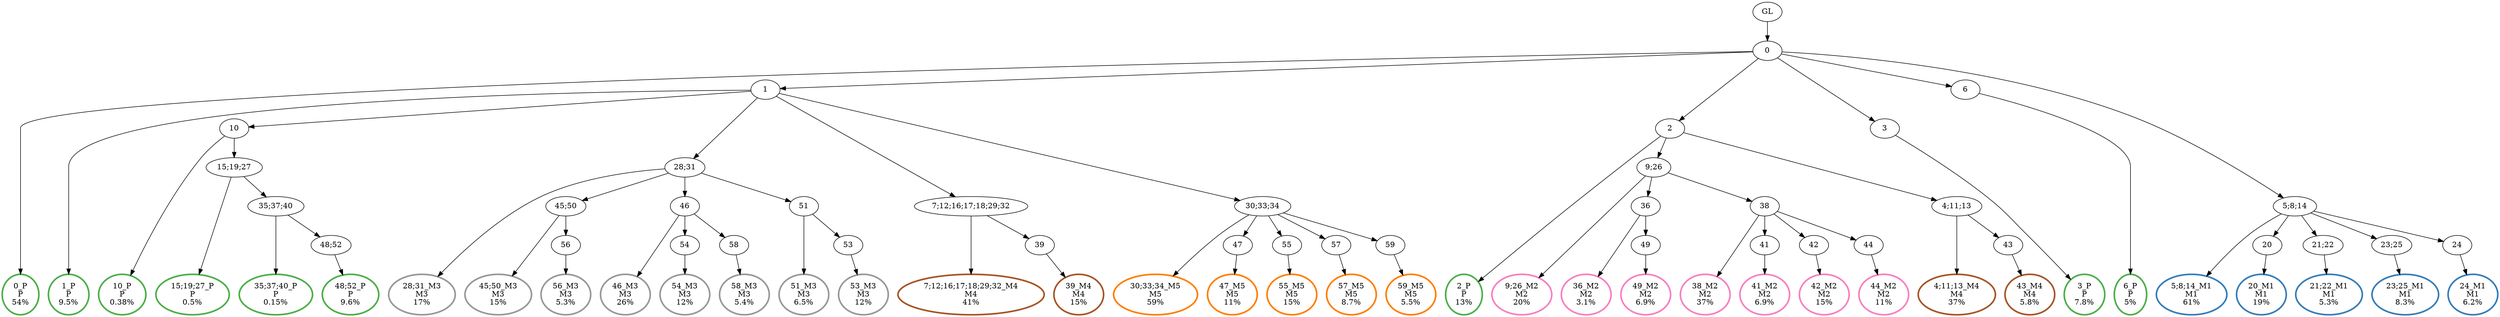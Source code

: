 digraph T {
	{
		rank=same
		74 [penwidth=3,colorscheme=set19,color=3,label="0_P\nP\n54%"]
		72 [penwidth=3,colorscheme=set19,color=3,label="1_P\nP\n9.5%"]
		70 [penwidth=3,colorscheme=set19,color=3,label="10_P\nP\n0.38%"]
		68 [penwidth=3,colorscheme=set19,color=3,label="15;19;27_P\nP\n0.5%"]
		66 [penwidth=3,colorscheme=set19,color=3,label="35;37;40_P\nP\n0.15%"]
		64 [penwidth=3,colorscheme=set19,color=3,label="48;52_P\nP\n9.6%"]
		62 [penwidth=3,colorscheme=set19,color=3,label="2_P\nP\n13%"]
		60 [penwidth=3,colorscheme=set19,color=3,label="3_P\nP\n7.8%"]
		58 [penwidth=3,colorscheme=set19,color=3,label="6_P\nP\n5%"]
		56 [penwidth=3,colorscheme=set19,color=2,label="5;8;14_M1\nM1\n61%"]
		54 [penwidth=3,colorscheme=set19,color=2,label="20_M1\nM1\n19%"]
		52 [penwidth=3,colorscheme=set19,color=2,label="21;22_M1\nM1\n5.3%"]
		50 [penwidth=3,colorscheme=set19,color=2,label="23;25_M1\nM1\n8.3%"]
		48 [penwidth=3,colorscheme=set19,color=2,label="24_M1\nM1\n6.2%"]
		46 [penwidth=3,colorscheme=set19,color=8,label="9;26_M2\nM2\n20%"]
		44 [penwidth=3,colorscheme=set19,color=8,label="36_M2\nM2\n3.1%"]
		42 [penwidth=3,colorscheme=set19,color=8,label="49_M2\nM2\n6.9%"]
		40 [penwidth=3,colorscheme=set19,color=8,label="38_M2\nM2\n37%"]
		38 [penwidth=3,colorscheme=set19,color=8,label="41_M2\nM2\n6.9%"]
		36 [penwidth=3,colorscheme=set19,color=8,label="42_M2\nM2\n15%"]
		34 [penwidth=3,colorscheme=set19,color=8,label="44_M2\nM2\n11%"]
		32 [penwidth=3,colorscheme=set19,color=9,label="28;31_M3\nM3\n17%"]
		30 [penwidth=3,colorscheme=set19,color=9,label="45;50_M3\nM3\n15%"]
		28 [penwidth=3,colorscheme=set19,color=9,label="56_M3\nM3\n5.3%"]
		26 [penwidth=3,colorscheme=set19,color=9,label="46_M3\nM3\n26%"]
		24 [penwidth=3,colorscheme=set19,color=9,label="54_M3\nM3\n12%"]
		22 [penwidth=3,colorscheme=set19,color=9,label="58_M3\nM3\n5.4%"]
		20 [penwidth=3,colorscheme=set19,color=9,label="51_M3\nM3\n6.5%"]
		18 [penwidth=3,colorscheme=set19,color=9,label="53_M3\nM3\n12%"]
		16 [penwidth=3,colorscheme=set19,color=7,label="7;12;16;17;18;29;32_M4\nM4\n41%"]
		14 [penwidth=3,colorscheme=set19,color=7,label="39_M4\nM4\n15%"]
		12 [penwidth=3,colorscheme=set19,color=7,label="4;11;13_M4\nM4\n37%"]
		10 [penwidth=3,colorscheme=set19,color=7,label="43_M4\nM4\n5.8%"]
		8 [penwidth=3,colorscheme=set19,color=5,label="30;33;34_M5\nM5\n59%"]
		6 [penwidth=3,colorscheme=set19,color=5,label="47_M5\nM5\n11%"]
		4 [penwidth=3,colorscheme=set19,color=5,label="55_M5\nM5\n15%"]
		2 [penwidth=3,colorscheme=set19,color=5,label="57_M5\nM5\n8.7%"]
		0 [penwidth=3,colorscheme=set19,color=5,label="59_M5\nM5\n5.5%"]
	}
	76 [label="GL"]
	75 [label="0"]
	73 [label="1"]
	71 [label="10"]
	69 [label="15;19;27"]
	67 [label="35;37;40"]
	65 [label="48;52"]
	63 [label="2"]
	61 [label="3"]
	59 [label="6"]
	57 [label="5;8;14"]
	55 [label="20"]
	53 [label="21;22"]
	51 [label="23;25"]
	49 [label="24"]
	47 [label="9;26"]
	45 [label="36"]
	43 [label="49"]
	41 [label="38"]
	39 [label="41"]
	37 [label="42"]
	35 [label="44"]
	33 [label="28;31"]
	31 [label="45;50"]
	29 [label="56"]
	27 [label="46"]
	25 [label="54"]
	23 [label="58"]
	21 [label="51"]
	19 [label="53"]
	17 [label="7;12;16;17;18;29;32"]
	15 [label="39"]
	13 [label="4;11;13"]
	11 [label="43"]
	9 [label="30;33;34"]
	7 [label="47"]
	5 [label="55"]
	3 [label="57"]
	1 [label="59"]
	76 -> 75
	75 -> 74
	75 -> 73
	75 -> 63
	75 -> 61
	75 -> 59
	75 -> 57
	73 -> 72
	73 -> 71
	73 -> 33
	73 -> 17
	73 -> 9
	71 -> 70
	71 -> 69
	69 -> 68
	69 -> 67
	67 -> 66
	67 -> 65
	65 -> 64
	63 -> 62
	63 -> 47
	63 -> 13
	61 -> 60
	59 -> 58
	57 -> 56
	57 -> 55
	57 -> 53
	57 -> 51
	57 -> 49
	55 -> 54
	53 -> 52
	51 -> 50
	49 -> 48
	47 -> 46
	47 -> 45
	47 -> 41
	45 -> 44
	45 -> 43
	43 -> 42
	41 -> 40
	41 -> 39
	41 -> 37
	41 -> 35
	39 -> 38
	37 -> 36
	35 -> 34
	33 -> 32
	33 -> 31
	33 -> 27
	33 -> 21
	31 -> 30
	31 -> 29
	29 -> 28
	27 -> 26
	27 -> 25
	27 -> 23
	25 -> 24
	23 -> 22
	21 -> 20
	21 -> 19
	19 -> 18
	17 -> 16
	17 -> 15
	15 -> 14
	13 -> 12
	13 -> 11
	11 -> 10
	9 -> 8
	9 -> 7
	9 -> 5
	9 -> 3
	9 -> 1
	7 -> 6
	5 -> 4
	3 -> 2
	1 -> 0
}

